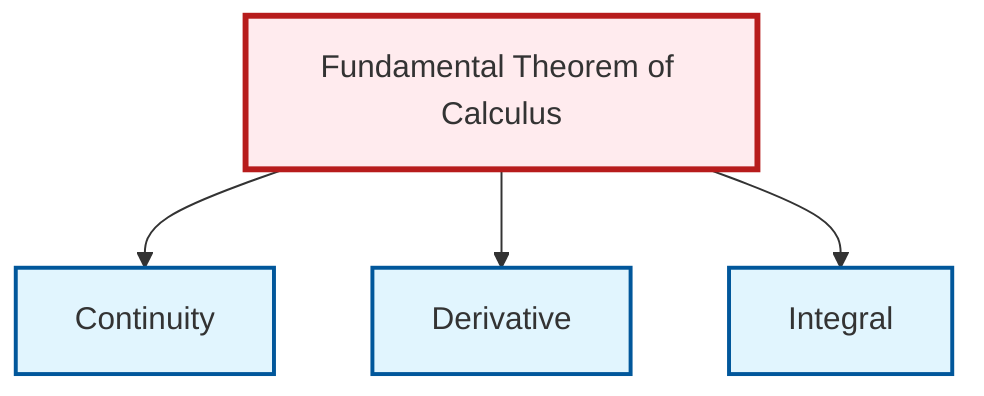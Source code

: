 graph TD
    classDef definition fill:#e1f5fe,stroke:#01579b,stroke-width:2px
    classDef theorem fill:#f3e5f5,stroke:#4a148c,stroke-width:2px
    classDef axiom fill:#fff3e0,stroke:#e65100,stroke-width:2px
    classDef example fill:#e8f5e9,stroke:#1b5e20,stroke-width:2px
    classDef current fill:#ffebee,stroke:#b71c1c,stroke-width:3px
    def-derivative["Derivative"]:::definition
    def-integral["Integral"]:::definition
    def-continuity["Continuity"]:::definition
    thm-fundamental-calculus["Fundamental Theorem of Calculus"]:::theorem
    thm-fundamental-calculus --> def-continuity
    thm-fundamental-calculus --> def-derivative
    thm-fundamental-calculus --> def-integral
    class thm-fundamental-calculus current